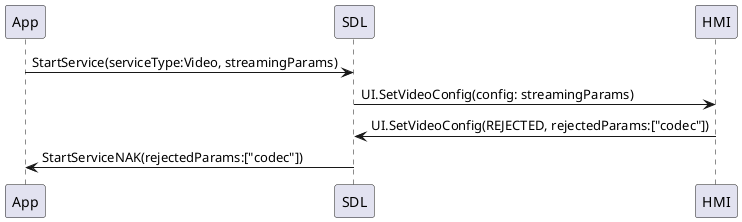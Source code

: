 @startuml
/'
Source file for sequence diagram
More information at https://plantuml.com/ 
'/

Participant "App" as A
Participant "SDL" as SDL
Participant "HMI" as HMI

A -> SDL: StartService(serviceType:Video, streamingParams)
SDL -> HMI: UI.SetVideoConfig(config: streamingParams)
HMI -> SDL: UI.SetVideoConfig(REJECTED, rejectedParams:["codec"])
SDL -> A: StartServiceNAK(rejectedParams:["codec"])

@enduml